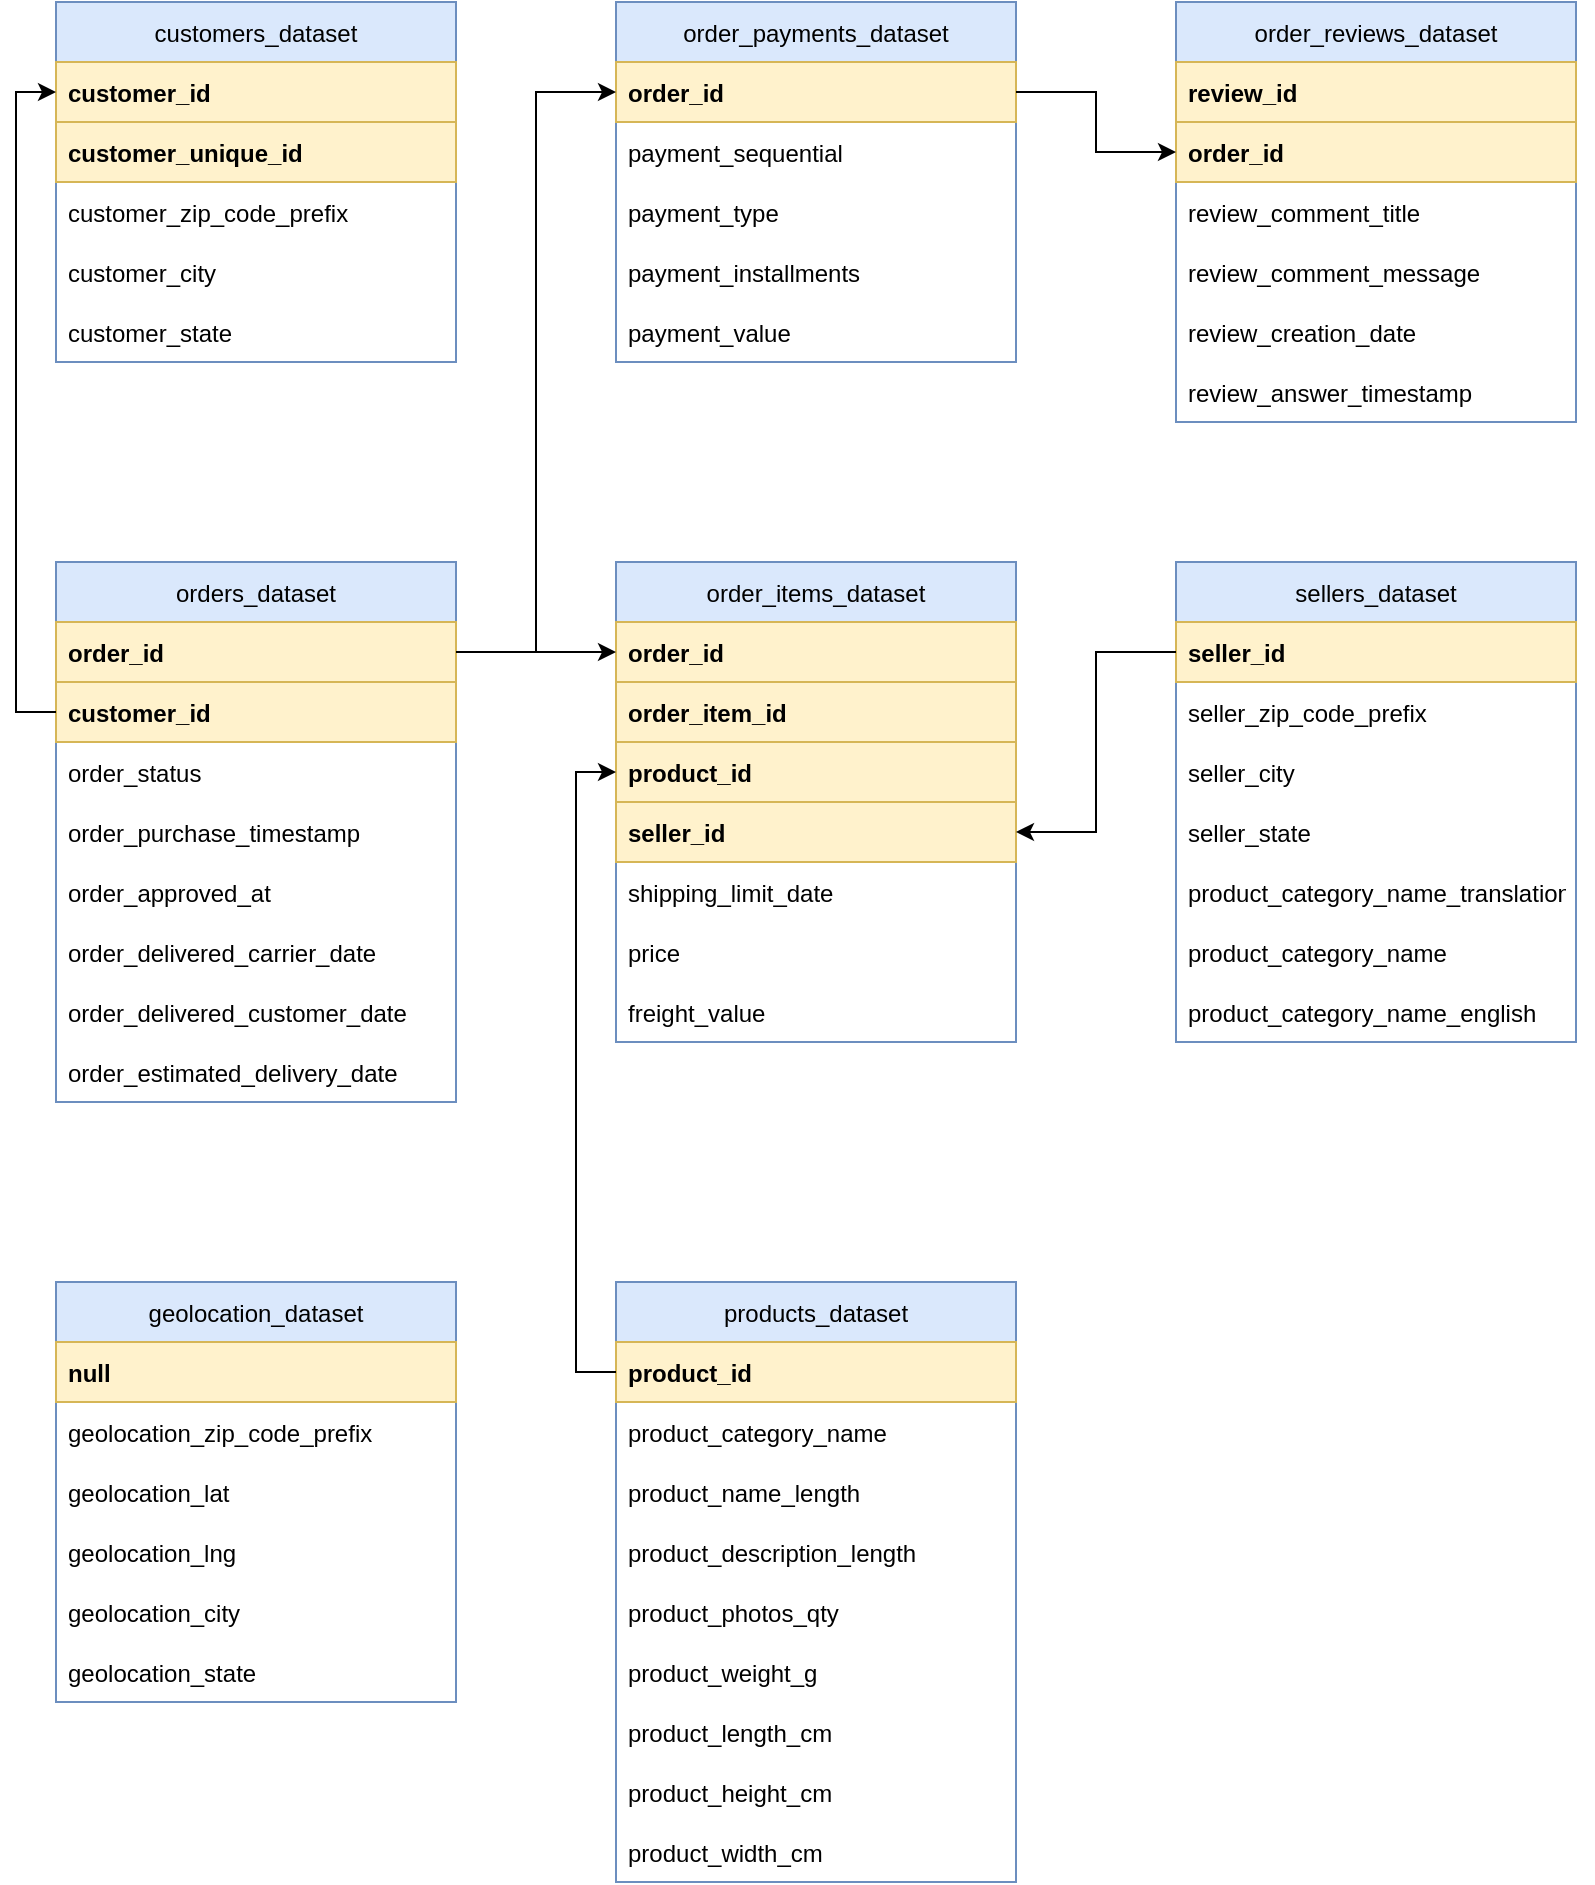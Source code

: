 <mxfile version="20.4.1" type="github"><diagram id="w4AphMdqR8iCOfHdWyr2" name="Page-1"><mxGraphModel dx="992" dy="539" grid="1" gridSize="10" guides="1" tooltips="1" connect="1" arrows="1" fold="1" page="1" pageScale="1" pageWidth="827" pageHeight="1169" math="0" shadow="0"><root><mxCell id="0"/><mxCell id="1" parent="0"/><mxCell id="8XVEIWSHlIpVY8k4d13W-1" value="customers_dataset" style="swimlane;fontStyle=0;childLayout=stackLayout;horizontal=1;startSize=30;horizontalStack=0;resizeParent=1;resizeParentMax=0;resizeLast=0;collapsible=1;marginBottom=0;fillColor=#dae8fc;strokeColor=#6c8ebf;" parent="1" vertex="1"><mxGeometry x="40" y="80" width="200" height="180" as="geometry"/></mxCell><mxCell id="8XVEIWSHlIpVY8k4d13W-2" value="customer_id" style="text;strokeColor=#d6b656;fillColor=#fff2cc;align=left;verticalAlign=middle;spacingLeft=4;spacingRight=4;overflow=hidden;points=[[0,0.5],[1,0.5]];portConstraint=eastwest;rotatable=0;fontStyle=1;fontSize=12;" parent="8XVEIWSHlIpVY8k4d13W-1" vertex="1"><mxGeometry y="30" width="200" height="30" as="geometry"/></mxCell><mxCell id="8XVEIWSHlIpVY8k4d13W-65" value="customer_unique_id" style="text;strokeColor=#d6b656;fillColor=#fff2cc;align=left;verticalAlign=middle;spacingLeft=4;spacingRight=4;overflow=hidden;points=[[0,0.5],[1,0.5]];portConstraint=eastwest;rotatable=0;fontStyle=1;fontSize=12;" parent="8XVEIWSHlIpVY8k4d13W-1" vertex="1"><mxGeometry y="60" width="200" height="30" as="geometry"/></mxCell><mxCell id="8XVEIWSHlIpVY8k4d13W-4" value="customer_zip_code_prefix" style="text;strokeColor=none;fillColor=none;align=left;verticalAlign=middle;spacingLeft=4;spacingRight=4;overflow=hidden;points=[[0,0.5],[1,0.5]];portConstraint=eastwest;rotatable=0;" parent="8XVEIWSHlIpVY8k4d13W-1" vertex="1"><mxGeometry y="90" width="200" height="30" as="geometry"/></mxCell><mxCell id="8XVEIWSHlIpVY8k4d13W-11" value="customer_city" style="text;strokeColor=none;fillColor=none;align=left;verticalAlign=middle;spacingLeft=4;spacingRight=4;overflow=hidden;points=[[0,0.5],[1,0.5]];portConstraint=eastwest;rotatable=0;" parent="8XVEIWSHlIpVY8k4d13W-1" vertex="1"><mxGeometry y="120" width="200" height="30" as="geometry"/></mxCell><mxCell id="8XVEIWSHlIpVY8k4d13W-66" value="customer_state" style="text;strokeColor=none;fillColor=none;align=left;verticalAlign=middle;spacingLeft=4;spacingRight=4;overflow=hidden;points=[[0,0.5],[1,0.5]];portConstraint=eastwest;rotatable=0;" parent="8XVEIWSHlIpVY8k4d13W-1" vertex="1"><mxGeometry y="150" width="200" height="30" as="geometry"/></mxCell><mxCell id="8XVEIWSHlIpVY8k4d13W-12" value="geolocation_dataset" style="swimlane;fontStyle=0;childLayout=stackLayout;horizontal=1;startSize=30;horizontalStack=0;resizeParent=1;resizeParentMax=0;resizeLast=0;collapsible=1;marginBottom=0;fillColor=#dae8fc;strokeColor=#6c8ebf;" parent="1" vertex="1"><mxGeometry x="40" y="720" width="200" height="210" as="geometry"/></mxCell><mxCell id="8XVEIWSHlIpVY8k4d13W-13" value="null" style="text;strokeColor=#d6b656;fillColor=#fff2cc;align=left;verticalAlign=middle;spacingLeft=4;spacingRight=4;overflow=hidden;points=[[0,0.5],[1,0.5]];portConstraint=eastwest;rotatable=0;fontStyle=1;fontSize=12;" parent="8XVEIWSHlIpVY8k4d13W-12" vertex="1"><mxGeometry y="30" width="200" height="30" as="geometry"/></mxCell><mxCell id="8XVEIWSHlIpVY8k4d13W-14" value="geolocation_zip_code_prefix" style="text;strokeColor=none;fillColor=none;align=left;verticalAlign=middle;spacingLeft=4;spacingRight=4;overflow=hidden;points=[[0,0.5],[1,0.5]];portConstraint=eastwest;rotatable=0;" parent="8XVEIWSHlIpVY8k4d13W-12" vertex="1"><mxGeometry y="60" width="200" height="30" as="geometry"/></mxCell><mxCell id="8XVEIWSHlIpVY8k4d13W-15" value="geolocation_lat" style="text;strokeColor=none;fillColor=none;align=left;verticalAlign=middle;spacingLeft=4;spacingRight=4;overflow=hidden;points=[[0,0.5],[1,0.5]];portConstraint=eastwest;rotatable=0;" parent="8XVEIWSHlIpVY8k4d13W-12" vertex="1"><mxGeometry y="90" width="200" height="30" as="geometry"/></mxCell><mxCell id="8XVEIWSHlIpVY8k4d13W-16" value="geolocation_lng" style="text;strokeColor=none;fillColor=none;align=left;verticalAlign=middle;spacingLeft=4;spacingRight=4;overflow=hidden;points=[[0,0.5],[1,0.5]];portConstraint=eastwest;rotatable=0;" parent="8XVEIWSHlIpVY8k4d13W-12" vertex="1"><mxGeometry y="120" width="200" height="30" as="geometry"/></mxCell><mxCell id="8XVEIWSHlIpVY8k4d13W-18" value="geolocation_city" style="text;strokeColor=none;fillColor=none;align=left;verticalAlign=middle;spacingLeft=4;spacingRight=4;overflow=hidden;points=[[0,0.5],[1,0.5]];portConstraint=eastwest;rotatable=0;" parent="8XVEIWSHlIpVY8k4d13W-12" vertex="1"><mxGeometry y="150" width="200" height="30" as="geometry"/></mxCell><mxCell id="8XVEIWSHlIpVY8k4d13W-17" value="geolocation_state" style="text;strokeColor=none;fillColor=none;align=left;verticalAlign=middle;spacingLeft=4;spacingRight=4;overflow=hidden;points=[[0,0.5],[1,0.5]];portConstraint=eastwest;rotatable=0;" parent="8XVEIWSHlIpVY8k4d13W-12" vertex="1"><mxGeometry y="180" width="200" height="30" as="geometry"/></mxCell><mxCell id="8XVEIWSHlIpVY8k4d13W-19" value="order_payments_dataset" style="swimlane;fontStyle=0;childLayout=stackLayout;horizontal=1;startSize=30;horizontalStack=0;resizeParent=1;resizeParentMax=0;resizeLast=0;collapsible=1;marginBottom=0;fillColor=#dae8fc;strokeColor=#6c8ebf;" parent="1" vertex="1"><mxGeometry x="320" y="80" width="200" height="180" as="geometry"/></mxCell><mxCell id="8XVEIWSHlIpVY8k4d13W-20" value="order_id" style="text;strokeColor=#d6b656;fillColor=#fff2cc;align=left;verticalAlign=middle;spacingLeft=4;spacingRight=4;overflow=hidden;points=[[0,0.5],[1,0.5]];portConstraint=eastwest;rotatable=0;fontStyle=1;fontSize=12;" parent="8XVEIWSHlIpVY8k4d13W-19" vertex="1"><mxGeometry y="30" width="200" height="30" as="geometry"/></mxCell><mxCell id="8XVEIWSHlIpVY8k4d13W-21" value="payment_sequential" style="text;strokeColor=none;fillColor=none;align=left;verticalAlign=middle;spacingLeft=4;spacingRight=4;overflow=hidden;points=[[0,0.5],[1,0.5]];portConstraint=eastwest;rotatable=0;" parent="8XVEIWSHlIpVY8k4d13W-19" vertex="1"><mxGeometry y="60" width="200" height="30" as="geometry"/></mxCell><mxCell id="8XVEIWSHlIpVY8k4d13W-22" value="payment_type" style="text;strokeColor=none;fillColor=none;align=left;verticalAlign=middle;spacingLeft=4;spacingRight=4;overflow=hidden;points=[[0,0.5],[1,0.5]];portConstraint=eastwest;rotatable=0;" parent="8XVEIWSHlIpVY8k4d13W-19" vertex="1"><mxGeometry y="90" width="200" height="30" as="geometry"/></mxCell><mxCell id="8XVEIWSHlIpVY8k4d13W-23" value="payment_installments" style="text;strokeColor=none;fillColor=none;align=left;verticalAlign=middle;spacingLeft=4;spacingRight=4;overflow=hidden;points=[[0,0.5],[1,0.5]];portConstraint=eastwest;rotatable=0;" parent="8XVEIWSHlIpVY8k4d13W-19" vertex="1"><mxGeometry y="120" width="200" height="30" as="geometry"/></mxCell><mxCell id="8XVEIWSHlIpVY8k4d13W-24" value="payment_value" style="text;strokeColor=none;fillColor=none;align=left;verticalAlign=middle;spacingLeft=4;spacingRight=4;overflow=hidden;points=[[0,0.5],[1,0.5]];portConstraint=eastwest;rotatable=0;" parent="8XVEIWSHlIpVY8k4d13W-19" vertex="1"><mxGeometry y="150" width="200" height="30" as="geometry"/></mxCell><mxCell id="8XVEIWSHlIpVY8k4d13W-26" value="order_reviews_dataset" style="swimlane;fontStyle=0;childLayout=stackLayout;horizontal=1;startSize=30;horizontalStack=0;resizeParent=1;resizeParentMax=0;resizeLast=0;collapsible=1;marginBottom=0;fillColor=#dae8fc;strokeColor=#6c8ebf;" parent="1" vertex="1"><mxGeometry x="600" y="80" width="200" height="210" as="geometry"/></mxCell><mxCell id="8XVEIWSHlIpVY8k4d13W-27" value="review_id" style="text;strokeColor=#d6b656;fillColor=#fff2cc;align=left;verticalAlign=middle;spacingLeft=4;spacingRight=4;overflow=hidden;points=[[0,0.5],[1,0.5]];portConstraint=eastwest;rotatable=0;fontStyle=1;fontSize=12;" parent="8XVEIWSHlIpVY8k4d13W-26" vertex="1"><mxGeometry y="30" width="200" height="30" as="geometry"/></mxCell><mxCell id="8XVEIWSHlIpVY8k4d13W-35" value="order_id" style="text;strokeColor=#d6b656;fillColor=#fff2cc;align=left;verticalAlign=middle;spacingLeft=4;spacingRight=4;overflow=hidden;points=[[0,0.5],[1,0.5]];portConstraint=eastwest;rotatable=0;fontStyle=1;fontSize=12;" parent="8XVEIWSHlIpVY8k4d13W-26" vertex="1"><mxGeometry y="60" width="200" height="30" as="geometry"/></mxCell><mxCell id="8XVEIWSHlIpVY8k4d13W-28" value="review_comment_title" style="text;strokeColor=none;fillColor=none;align=left;verticalAlign=middle;spacingLeft=4;spacingRight=4;overflow=hidden;points=[[0,0.5],[1,0.5]];portConstraint=eastwest;rotatable=0;" parent="8XVEIWSHlIpVY8k4d13W-26" vertex="1"><mxGeometry y="90" width="200" height="30" as="geometry"/></mxCell><mxCell id="8XVEIWSHlIpVY8k4d13W-29" value="review_comment_message" style="text;strokeColor=none;fillColor=none;align=left;verticalAlign=middle;spacingLeft=4;spacingRight=4;overflow=hidden;points=[[0,0.5],[1,0.5]];portConstraint=eastwest;rotatable=0;" parent="8XVEIWSHlIpVY8k4d13W-26" vertex="1"><mxGeometry y="120" width="200" height="30" as="geometry"/></mxCell><mxCell id="8XVEIWSHlIpVY8k4d13W-30" value="review_creation_date" style="text;strokeColor=none;fillColor=none;align=left;verticalAlign=middle;spacingLeft=4;spacingRight=4;overflow=hidden;points=[[0,0.5],[1,0.5]];portConstraint=eastwest;rotatable=0;" parent="8XVEIWSHlIpVY8k4d13W-26" vertex="1"><mxGeometry y="150" width="200" height="30" as="geometry"/></mxCell><mxCell id="8XVEIWSHlIpVY8k4d13W-31" value="review_answer_timestamp" style="text;strokeColor=none;fillColor=none;align=left;verticalAlign=middle;spacingLeft=4;spacingRight=4;overflow=hidden;points=[[0,0.5],[1,0.5]];portConstraint=eastwest;rotatable=0;" parent="8XVEIWSHlIpVY8k4d13W-26" vertex="1"><mxGeometry y="180" width="200" height="30" as="geometry"/></mxCell><mxCell id="8XVEIWSHlIpVY8k4d13W-36" value="orders_dataset" style="swimlane;fontStyle=0;childLayout=stackLayout;horizontal=1;startSize=30;horizontalStack=0;resizeParent=1;resizeParentMax=0;resizeLast=0;collapsible=1;marginBottom=0;fillColor=#dae8fc;strokeColor=#6c8ebf;" parent="1" vertex="1"><mxGeometry x="40" y="360" width="200" height="270" as="geometry"/></mxCell><mxCell id="8XVEIWSHlIpVY8k4d13W-37" value="order_id" style="text;strokeColor=#d6b656;fillColor=#fff2cc;align=left;verticalAlign=middle;spacingLeft=4;spacingRight=4;overflow=hidden;points=[[0,0.5],[1,0.5]];portConstraint=eastwest;rotatable=0;fontStyle=1;fontSize=12;" parent="8XVEIWSHlIpVY8k4d13W-36" vertex="1"><mxGeometry y="30" width="200" height="30" as="geometry"/></mxCell><mxCell id="8XVEIWSHlIpVY8k4d13W-42" value="customer_id" style="text;strokeColor=#d6b656;fillColor=#fff2cc;align=left;verticalAlign=middle;spacingLeft=4;spacingRight=4;overflow=hidden;points=[[0,0.5],[1,0.5]];portConstraint=eastwest;rotatable=0;fontStyle=1;fontSize=12;" parent="8XVEIWSHlIpVY8k4d13W-36" vertex="1"><mxGeometry y="60" width="200" height="30" as="geometry"/></mxCell><mxCell id="8XVEIWSHlIpVY8k4d13W-38" value="order_status" style="text;strokeColor=none;fillColor=none;align=left;verticalAlign=middle;spacingLeft=4;spacingRight=4;overflow=hidden;points=[[0,0.5],[1,0.5]];portConstraint=eastwest;rotatable=0;" parent="8XVEIWSHlIpVY8k4d13W-36" vertex="1"><mxGeometry y="90" width="200" height="30" as="geometry"/></mxCell><mxCell id="8XVEIWSHlIpVY8k4d13W-39" value="order_purchase_timestamp" style="text;strokeColor=none;fillColor=none;align=left;verticalAlign=middle;spacingLeft=4;spacingRight=4;overflow=hidden;points=[[0,0.5],[1,0.5]];portConstraint=eastwest;rotatable=0;" parent="8XVEIWSHlIpVY8k4d13W-36" vertex="1"><mxGeometry y="120" width="200" height="30" as="geometry"/></mxCell><mxCell id="8XVEIWSHlIpVY8k4d13W-40" value="order_approved_at" style="text;strokeColor=none;fillColor=none;align=left;verticalAlign=middle;spacingLeft=4;spacingRight=4;overflow=hidden;points=[[0,0.5],[1,0.5]];portConstraint=eastwest;rotatable=0;" parent="8XVEIWSHlIpVY8k4d13W-36" vertex="1"><mxGeometry y="150" width="200" height="30" as="geometry"/></mxCell><mxCell id="8XVEIWSHlIpVY8k4d13W-41" value="order_delivered_carrier_date" style="text;strokeColor=none;fillColor=none;align=left;verticalAlign=middle;spacingLeft=4;spacingRight=4;overflow=hidden;points=[[0,0.5],[1,0.5]];portConstraint=eastwest;rotatable=0;" parent="8XVEIWSHlIpVY8k4d13W-36" vertex="1"><mxGeometry y="180" width="200" height="30" as="geometry"/></mxCell><mxCell id="8XVEIWSHlIpVY8k4d13W-44" value="order_delivered_customer_date" style="text;strokeColor=none;fillColor=none;align=left;verticalAlign=middle;spacingLeft=4;spacingRight=4;overflow=hidden;points=[[0,0.5],[1,0.5]];portConstraint=eastwest;rotatable=0;" parent="8XVEIWSHlIpVY8k4d13W-36" vertex="1"><mxGeometry y="210" width="200" height="30" as="geometry"/></mxCell><mxCell id="8XVEIWSHlIpVY8k4d13W-43" value="order_estimated_delivery_date" style="text;strokeColor=none;fillColor=none;align=left;verticalAlign=middle;spacingLeft=4;spacingRight=4;overflow=hidden;points=[[0,0.5],[1,0.5]];portConstraint=eastwest;rotatable=0;" parent="8XVEIWSHlIpVY8k4d13W-36" vertex="1"><mxGeometry y="240" width="200" height="30" as="geometry"/></mxCell><mxCell id="8XVEIWSHlIpVY8k4d13W-45" value="products_dataset" style="swimlane;fontStyle=0;childLayout=stackLayout;horizontal=1;startSize=30;horizontalStack=0;resizeParent=1;resizeParentMax=0;resizeLast=0;collapsible=1;marginBottom=0;fillColor=#dae8fc;strokeColor=#6c8ebf;" parent="1" vertex="1"><mxGeometry x="320" y="720" width="200" height="300" as="geometry"/></mxCell><mxCell id="8XVEIWSHlIpVY8k4d13W-46" value="product_id" style="text;strokeColor=#d6b656;fillColor=#fff2cc;align=left;verticalAlign=middle;spacingLeft=4;spacingRight=4;overflow=hidden;points=[[0,0.5],[1,0.5]];portConstraint=eastwest;rotatable=0;fontStyle=1;fontSize=12;" parent="8XVEIWSHlIpVY8k4d13W-45" vertex="1"><mxGeometry y="30" width="200" height="30" as="geometry"/></mxCell><mxCell id="8XVEIWSHlIpVY8k4d13W-47" value="product_category_name" style="text;strokeColor=none;fillColor=none;align=left;verticalAlign=middle;spacingLeft=4;spacingRight=4;overflow=hidden;points=[[0,0.5],[1,0.5]];portConstraint=eastwest;rotatable=0;" parent="8XVEIWSHlIpVY8k4d13W-45" vertex="1"><mxGeometry y="60" width="200" height="30" as="geometry"/></mxCell><mxCell id="8XVEIWSHlIpVY8k4d13W-48" value="product_name_length" style="text;strokeColor=none;fillColor=none;align=left;verticalAlign=middle;spacingLeft=4;spacingRight=4;overflow=hidden;points=[[0,0.5],[1,0.5]];portConstraint=eastwest;rotatable=0;" parent="8XVEIWSHlIpVY8k4d13W-45" vertex="1"><mxGeometry y="90" width="200" height="30" as="geometry"/></mxCell><mxCell id="8XVEIWSHlIpVY8k4d13W-49" value="product_description_length" style="text;strokeColor=none;fillColor=none;align=left;verticalAlign=middle;spacingLeft=4;spacingRight=4;overflow=hidden;points=[[0,0.5],[1,0.5]];portConstraint=eastwest;rotatable=0;" parent="8XVEIWSHlIpVY8k4d13W-45" vertex="1"><mxGeometry y="120" width="200" height="30" as="geometry"/></mxCell><mxCell id="8XVEIWSHlIpVY8k4d13W-50" value="product_photos_qty" style="text;strokeColor=none;fillColor=none;align=left;verticalAlign=middle;spacingLeft=4;spacingRight=4;overflow=hidden;points=[[0,0.5],[1,0.5]];portConstraint=eastwest;rotatable=0;" parent="8XVEIWSHlIpVY8k4d13W-45" vertex="1"><mxGeometry y="150" width="200" height="30" as="geometry"/></mxCell><mxCell id="8XVEIWSHlIpVY8k4d13W-51" value="product_weight_g" style="text;strokeColor=none;fillColor=none;align=left;verticalAlign=middle;spacingLeft=4;spacingRight=4;overflow=hidden;points=[[0,0.5],[1,0.5]];portConstraint=eastwest;rotatable=0;" parent="8XVEIWSHlIpVY8k4d13W-45" vertex="1"><mxGeometry y="180" width="200" height="30" as="geometry"/></mxCell><mxCell id="8XVEIWSHlIpVY8k4d13W-54" value="product_length_cm" style="text;strokeColor=none;fillColor=none;align=left;verticalAlign=middle;spacingLeft=4;spacingRight=4;overflow=hidden;points=[[0,0.5],[1,0.5]];portConstraint=eastwest;rotatable=0;" parent="8XVEIWSHlIpVY8k4d13W-45" vertex="1"><mxGeometry y="210" width="200" height="30" as="geometry"/></mxCell><mxCell id="8XVEIWSHlIpVY8k4d13W-53" value="product_height_cm" style="text;strokeColor=none;fillColor=none;align=left;verticalAlign=middle;spacingLeft=4;spacingRight=4;overflow=hidden;points=[[0,0.5],[1,0.5]];portConstraint=eastwest;rotatable=0;" parent="8XVEIWSHlIpVY8k4d13W-45" vertex="1"><mxGeometry y="240" width="200" height="30" as="geometry"/></mxCell><mxCell id="8XVEIWSHlIpVY8k4d13W-52" value="product_width_cm" style="text;strokeColor=none;fillColor=none;align=left;verticalAlign=middle;spacingLeft=4;spacingRight=4;overflow=hidden;points=[[0,0.5],[1,0.5]];portConstraint=eastwest;rotatable=0;" parent="8XVEIWSHlIpVY8k4d13W-45" vertex="1"><mxGeometry y="270" width="200" height="30" as="geometry"/></mxCell><mxCell id="8XVEIWSHlIpVY8k4d13W-55" value="sellers_dataset" style="swimlane;fontStyle=0;childLayout=stackLayout;horizontal=1;startSize=30;horizontalStack=0;resizeParent=1;resizeParentMax=0;resizeLast=0;collapsible=1;marginBottom=0;fillColor=#dae8fc;strokeColor=#6c8ebf;" parent="1" vertex="1"><mxGeometry x="600" y="360" width="200" height="240" as="geometry"/></mxCell><mxCell id="8XVEIWSHlIpVY8k4d13W-56" value="seller_id" style="text;strokeColor=#d6b656;fillColor=#fff2cc;align=left;verticalAlign=middle;spacingLeft=4;spacingRight=4;overflow=hidden;points=[[0,0.5],[1,0.5]];portConstraint=eastwest;rotatable=0;fontStyle=1;fontSize=12;" parent="8XVEIWSHlIpVY8k4d13W-55" vertex="1"><mxGeometry y="30" width="200" height="30" as="geometry"/></mxCell><mxCell id="8XVEIWSHlIpVY8k4d13W-57" value="seller_zip_code_prefix" style="text;strokeColor=none;fillColor=none;align=left;verticalAlign=middle;spacingLeft=4;spacingRight=4;overflow=hidden;points=[[0,0.5],[1,0.5]];portConstraint=eastwest;rotatable=0;" parent="8XVEIWSHlIpVY8k4d13W-55" vertex="1"><mxGeometry y="60" width="200" height="30" as="geometry"/></mxCell><mxCell id="8XVEIWSHlIpVY8k4d13W-58" value="seller_city" style="text;strokeColor=none;fillColor=none;align=left;verticalAlign=middle;spacingLeft=4;spacingRight=4;overflow=hidden;points=[[0,0.5],[1,0.5]];portConstraint=eastwest;rotatable=0;" parent="8XVEIWSHlIpVY8k4d13W-55" vertex="1"><mxGeometry y="90" width="200" height="30" as="geometry"/></mxCell><mxCell id="8XVEIWSHlIpVY8k4d13W-59" value="seller_state" style="text;strokeColor=none;fillColor=none;align=left;verticalAlign=middle;spacingLeft=4;spacingRight=4;overflow=hidden;points=[[0,0.5],[1,0.5]];portConstraint=eastwest;rotatable=0;" parent="8XVEIWSHlIpVY8k4d13W-55" vertex="1"><mxGeometry y="120" width="200" height="30" as="geometry"/></mxCell><mxCell id="8XVEIWSHlIpVY8k4d13W-60" value="product_category_name_translation" style="text;strokeColor=none;fillColor=none;align=left;verticalAlign=middle;spacingLeft=4;spacingRight=4;overflow=hidden;points=[[0,0.5],[1,0.5]];portConstraint=eastwest;rotatable=0;" parent="8XVEIWSHlIpVY8k4d13W-55" vertex="1"><mxGeometry y="150" width="200" height="30" as="geometry"/></mxCell><mxCell id="8XVEIWSHlIpVY8k4d13W-61" value="product_category_name" style="text;strokeColor=none;fillColor=none;align=left;verticalAlign=middle;spacingLeft=4;spacingRight=4;overflow=hidden;points=[[0,0.5],[1,0.5]];portConstraint=eastwest;rotatable=0;" parent="8XVEIWSHlIpVY8k4d13W-55" vertex="1"><mxGeometry y="180" width="200" height="30" as="geometry"/></mxCell><mxCell id="8XVEIWSHlIpVY8k4d13W-62" value="product_category_name_english" style="text;strokeColor=none;fillColor=none;align=left;verticalAlign=middle;spacingLeft=4;spacingRight=4;overflow=hidden;points=[[0,0.5],[1,0.5]];portConstraint=eastwest;rotatable=0;" parent="8XVEIWSHlIpVY8k4d13W-55" vertex="1"><mxGeometry y="210" width="200" height="30" as="geometry"/></mxCell><mxCell id="8XVEIWSHlIpVY8k4d13W-79" style="edgeStyle=orthogonalEdgeStyle;rounded=0;orthogonalLoop=1;jettySize=auto;html=1;exitX=1;exitY=0.5;exitDx=0;exitDy=0;fontSize=12;" parent="8XVEIWSHlIpVY8k4d13W-55" source="8XVEIWSHlIpVY8k4d13W-57" target="8XVEIWSHlIpVY8k4d13W-57" edge="1"><mxGeometry relative="1" as="geometry"/></mxCell><mxCell id="8XVEIWSHlIpVY8k4d13W-67" value="order_items_dataset" style="swimlane;fontStyle=0;childLayout=stackLayout;horizontal=1;startSize=30;horizontalStack=0;resizeParent=1;resizeParentMax=0;resizeLast=0;collapsible=1;marginBottom=0;fillColor=#dae8fc;strokeColor=#6c8ebf;" parent="1" vertex="1"><mxGeometry x="320" y="360" width="200" height="240" as="geometry"/></mxCell><mxCell id="8XVEIWSHlIpVY8k4d13W-69" value="order_id" style="text;strokeColor=#d6b656;fillColor=#fff2cc;align=left;verticalAlign=middle;spacingLeft=4;spacingRight=4;overflow=hidden;points=[[0,0.5],[1,0.5]];portConstraint=eastwest;rotatable=0;fontStyle=1;fontSize=12;" parent="8XVEIWSHlIpVY8k4d13W-67" vertex="1"><mxGeometry y="30" width="200" height="30" as="geometry"/></mxCell><mxCell id="8XVEIWSHlIpVY8k4d13W-68" value="order_item_id" style="text;strokeColor=#d6b656;fillColor=#fff2cc;align=left;verticalAlign=middle;spacingLeft=4;spacingRight=4;overflow=hidden;points=[[0,0.5],[1,0.5]];portConstraint=eastwest;rotatable=0;fontStyle=1;fontSize=12;" parent="8XVEIWSHlIpVY8k4d13W-67" vertex="1"><mxGeometry y="60" width="200" height="30" as="geometry"/></mxCell><mxCell id="8XVEIWSHlIpVY8k4d13W-75" value="product_id" style="text;strokeColor=#d6b656;fillColor=#fff2cc;align=left;verticalAlign=middle;spacingLeft=4;spacingRight=4;overflow=hidden;points=[[0,0.5],[1,0.5]];portConstraint=eastwest;rotatable=0;fontStyle=1;fontSize=12;" parent="8XVEIWSHlIpVY8k4d13W-67" vertex="1"><mxGeometry y="90" width="200" height="30" as="geometry"/></mxCell><mxCell id="8XVEIWSHlIpVY8k4d13W-76" value="seller_id" style="text;strokeColor=#d6b656;fillColor=#fff2cc;align=left;verticalAlign=middle;spacingLeft=4;spacingRight=4;overflow=hidden;points=[[0,0.5],[1,0.5]];portConstraint=eastwest;rotatable=0;fontStyle=1;fontSize=12;" parent="8XVEIWSHlIpVY8k4d13W-67" vertex="1"><mxGeometry y="120" width="200" height="30" as="geometry"/></mxCell><mxCell id="8XVEIWSHlIpVY8k4d13W-70" value="shipping_limit_date" style="text;strokeColor=none;fillColor=none;align=left;verticalAlign=middle;spacingLeft=4;spacingRight=4;overflow=hidden;points=[[0,0.5],[1,0.5]];portConstraint=eastwest;rotatable=0;" parent="8XVEIWSHlIpVY8k4d13W-67" vertex="1"><mxGeometry y="150" width="200" height="30" as="geometry"/></mxCell><mxCell id="8XVEIWSHlIpVY8k4d13W-71" value="price" style="text;strokeColor=none;fillColor=none;align=left;verticalAlign=middle;spacingLeft=4;spacingRight=4;overflow=hidden;points=[[0,0.5],[1,0.5]];portConstraint=eastwest;rotatable=0;" parent="8XVEIWSHlIpVY8k4d13W-67" vertex="1"><mxGeometry y="180" width="200" height="30" as="geometry"/></mxCell><mxCell id="8XVEIWSHlIpVY8k4d13W-72" value="freight_value" style="text;strokeColor=none;fillColor=none;align=left;verticalAlign=middle;spacingLeft=4;spacingRight=4;overflow=hidden;points=[[0,0.5],[1,0.5]];portConstraint=eastwest;rotatable=0;" parent="8XVEIWSHlIpVY8k4d13W-67" vertex="1"><mxGeometry y="210" width="200" height="30" as="geometry"/></mxCell><mxCell id="8XVEIWSHlIpVY8k4d13W-84" style="edgeStyle=orthogonalEdgeStyle;rounded=0;orthogonalLoop=1;jettySize=auto;html=1;exitX=0;exitY=0.5;exitDx=0;exitDy=0;entryX=0;entryY=0.5;entryDx=0;entryDy=0;fontSize=12;" parent="1" source="8XVEIWSHlIpVY8k4d13W-42" target="8XVEIWSHlIpVY8k4d13W-2" edge="1"><mxGeometry relative="1" as="geometry"/></mxCell><mxCell id="8XVEIWSHlIpVY8k4d13W-85" style="edgeStyle=orthogonalEdgeStyle;rounded=0;orthogonalLoop=1;jettySize=auto;html=1;exitX=1;exitY=0.5;exitDx=0;exitDy=0;entryX=0;entryY=0.5;entryDx=0;entryDy=0;fontSize=12;" parent="1" source="8XVEIWSHlIpVY8k4d13W-37" target="8XVEIWSHlIpVY8k4d13W-20" edge="1"><mxGeometry relative="1" as="geometry"/></mxCell><mxCell id="8XVEIWSHlIpVY8k4d13W-86" style="edgeStyle=orthogonalEdgeStyle;rounded=0;orthogonalLoop=1;jettySize=auto;html=1;exitX=1;exitY=0.5;exitDx=0;exitDy=0;entryX=0;entryY=0.5;entryDx=0;entryDy=0;fontSize=12;" parent="1" source="8XVEIWSHlIpVY8k4d13W-37" target="8XVEIWSHlIpVY8k4d13W-69" edge="1"><mxGeometry relative="1" as="geometry"/></mxCell><mxCell id="8XVEIWSHlIpVY8k4d13W-87" style="edgeStyle=orthogonalEdgeStyle;rounded=0;orthogonalLoop=1;jettySize=auto;html=1;exitX=0;exitY=0.5;exitDx=0;exitDy=0;entryX=0;entryY=0.5;entryDx=0;entryDy=0;fontSize=12;" parent="1" source="8XVEIWSHlIpVY8k4d13W-46" target="8XVEIWSHlIpVY8k4d13W-75" edge="1"><mxGeometry relative="1" as="geometry"/></mxCell><mxCell id="8XVEIWSHlIpVY8k4d13W-88" style="edgeStyle=orthogonalEdgeStyle;rounded=0;orthogonalLoop=1;jettySize=auto;html=1;exitX=0;exitY=0.5;exitDx=0;exitDy=0;entryX=1;entryY=0.5;entryDx=0;entryDy=0;fontSize=12;" parent="1" source="8XVEIWSHlIpVY8k4d13W-56" target="8XVEIWSHlIpVY8k4d13W-76" edge="1"><mxGeometry relative="1" as="geometry"/></mxCell><mxCell id="8XVEIWSHlIpVY8k4d13W-89" style="edgeStyle=orthogonalEdgeStyle;rounded=0;orthogonalLoop=1;jettySize=auto;html=1;fontSize=12;" parent="1" source="8XVEIWSHlIpVY8k4d13W-20" target="8XVEIWSHlIpVY8k4d13W-35" edge="1"><mxGeometry relative="1" as="geometry"/></mxCell></root></mxGraphModel></diagram></mxfile>